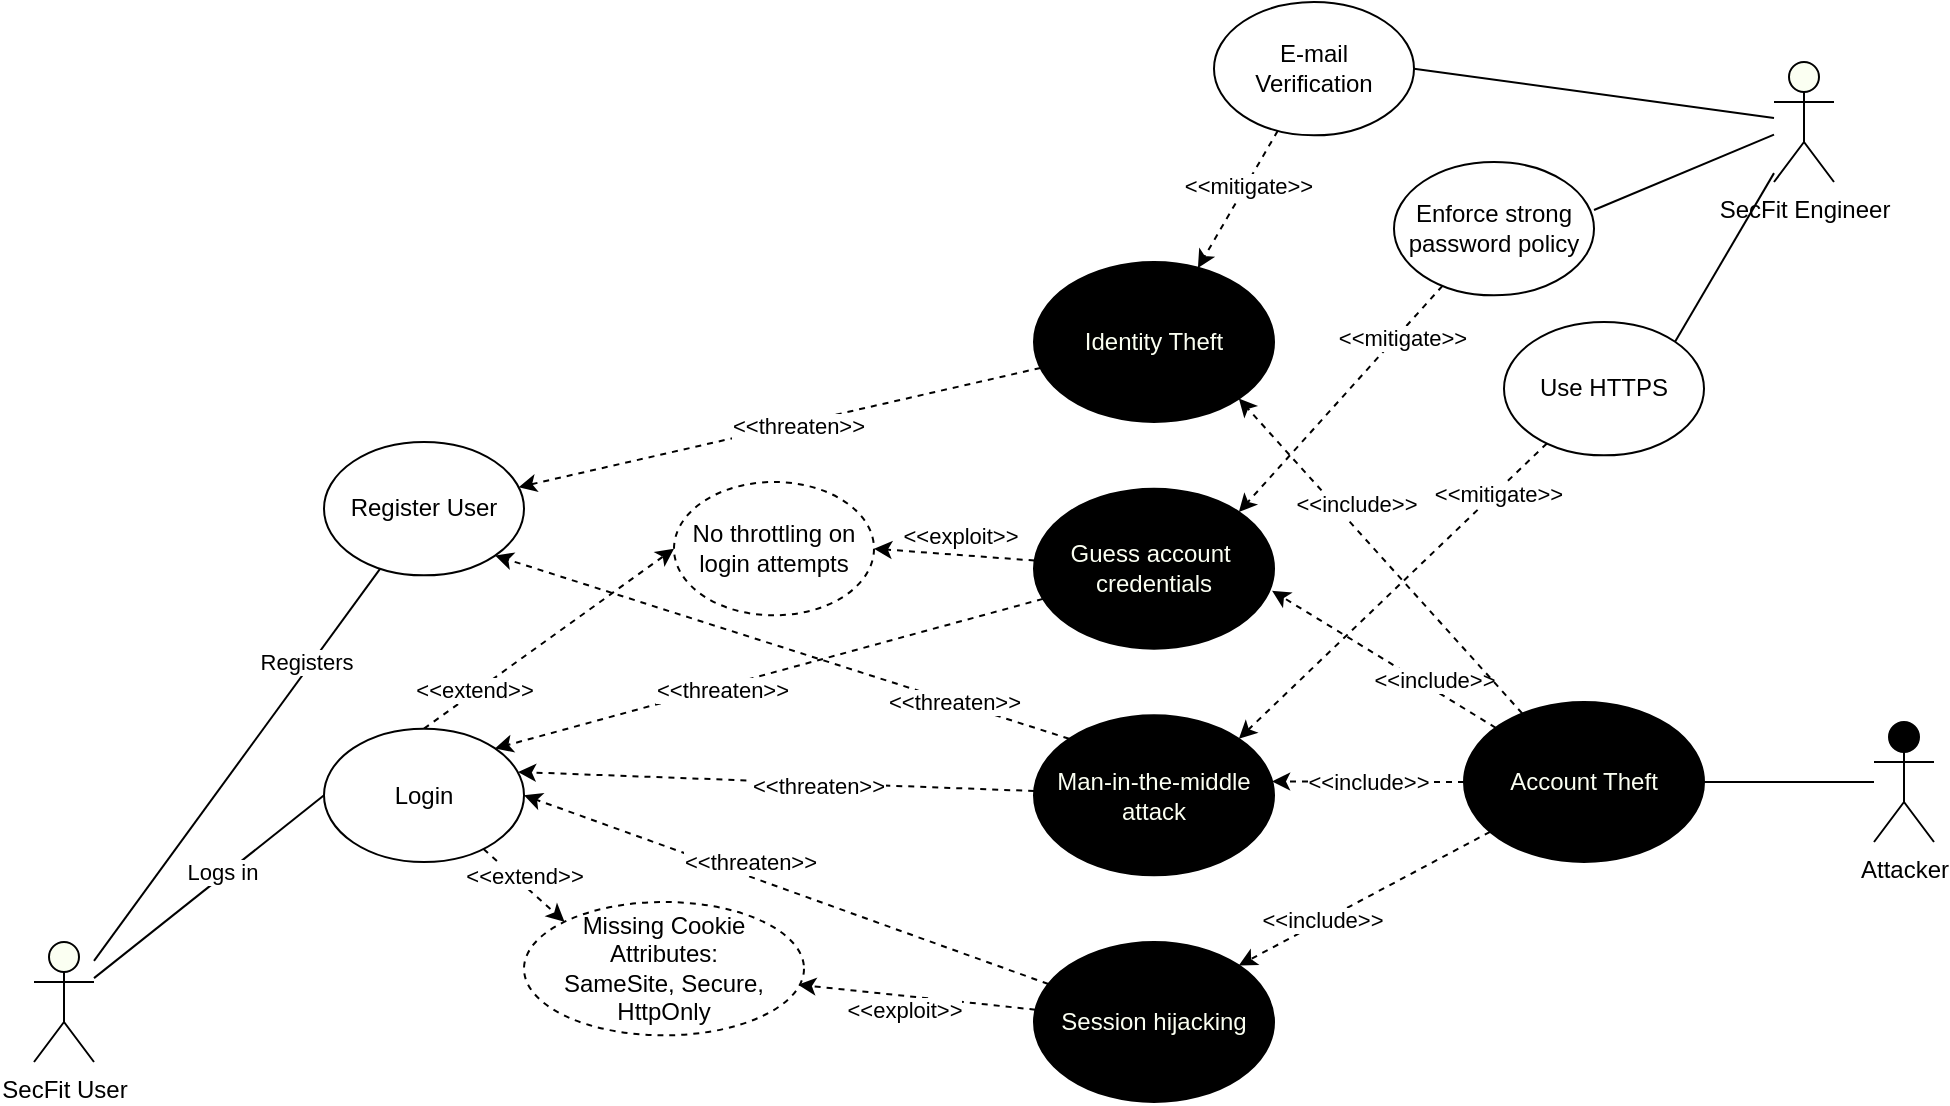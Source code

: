 <mxfile version="14.4.3" type="github">
  <diagram id="ryVlB7PdQjzx0bgTUUh0" name="Page-1">
    <mxGraphModel dx="1298" dy="702" grid="1" gridSize="10" guides="1" tooltips="1" connect="1" arrows="1" fold="1" page="1" pageScale="1" pageWidth="1654" pageHeight="1169" math="0" shadow="0">
      <root>
        <mxCell id="0" />
        <mxCell id="1" parent="0" />
        <mxCell id="sZjGSIEbr4CvCZts8M8v-53" style="edgeStyle=none;rounded=0;orthogonalLoop=1;jettySize=auto;html=1;entryX=1;entryY=0.5;entryDx=0;entryDy=0;endArrow=none;endFill=0;" parent="1" source="sZjGSIEbr4CvCZts8M8v-1" target="sZjGSIEbr4CvCZts8M8v-14" edge="1">
          <mxGeometry relative="1" as="geometry" />
        </mxCell>
        <mxCell id="sZjGSIEbr4CvCZts8M8v-1" value="Attacker" style="shape=umlActor;verticalLabelPosition=bottom;verticalAlign=top;html=1;outlineConnect=0;fillColor=#000000;" parent="1" vertex="1">
          <mxGeometry x="1230" y="380" width="30" height="60" as="geometry" />
        </mxCell>
        <mxCell id="sZjGSIEbr4CvCZts8M8v-20" style="edgeStyle=none;rounded=0;orthogonalLoop=1;jettySize=auto;html=1;endArrow=none;endFill=0;" parent="1" source="sZjGSIEbr4CvCZts8M8v-7" target="sZjGSIEbr4CvCZts8M8v-12" edge="1">
          <mxGeometry relative="1" as="geometry" />
        </mxCell>
        <mxCell id="sZjGSIEbr4CvCZts8M8v-21" value="Registers" style="edgeLabel;html=1;align=center;verticalAlign=middle;resizable=0;points=[];" parent="sZjGSIEbr4CvCZts8M8v-20" vertex="1" connectable="0">
          <mxGeometry x="0.382" y="-2" relative="1" as="geometry">
            <mxPoint x="4.63" y="-15.59" as="offset" />
          </mxGeometry>
        </mxCell>
        <mxCell id="sZjGSIEbr4CvCZts8M8v-22" style="edgeStyle=none;rounded=0;orthogonalLoop=1;jettySize=auto;html=1;entryX=0;entryY=0.5;entryDx=0;entryDy=0;endArrow=none;endFill=0;" parent="1" source="sZjGSIEbr4CvCZts8M8v-7" target="sZjGSIEbr4CvCZts8M8v-8" edge="1">
          <mxGeometry relative="1" as="geometry" />
        </mxCell>
        <mxCell id="sZjGSIEbr4CvCZts8M8v-25" value="Logs in" style="edgeLabel;html=1;align=center;verticalAlign=middle;resizable=0;points=[];" parent="sZjGSIEbr4CvCZts8M8v-22" vertex="1" connectable="0">
          <mxGeometry x="0.126" y="2" relative="1" as="geometry">
            <mxPoint as="offset" />
          </mxGeometry>
        </mxCell>
        <mxCell id="sZjGSIEbr4CvCZts8M8v-7" value="SecFit User" style="shape=umlActor;verticalLabelPosition=bottom;verticalAlign=top;html=1;outlineConnect=0;fillColor=#FBFFF2;" parent="1" vertex="1">
          <mxGeometry x="310" y="490.0" width="30" height="60" as="geometry" />
        </mxCell>
        <mxCell id="sZjGSIEbr4CvCZts8M8v-43" style="edgeStyle=none;rounded=0;orthogonalLoop=1;jettySize=auto;html=1;entryX=0;entryY=0.5;entryDx=0;entryDy=0;dashed=1;exitX=0.5;exitY=0;exitDx=0;exitDy=0;" parent="1" source="sZjGSIEbr4CvCZts8M8v-8" target="sZjGSIEbr4CvCZts8M8v-42" edge="1">
          <mxGeometry relative="1" as="geometry" />
        </mxCell>
        <mxCell id="sZjGSIEbr4CvCZts8M8v-50" value="&amp;lt;&amp;lt;extend&amp;gt;&amp;gt;" style="edgeLabel;html=1;align=center;verticalAlign=middle;resizable=0;points=[];" parent="sZjGSIEbr4CvCZts8M8v-43" vertex="1" connectable="0">
          <mxGeometry x="-0.451" y="2" relative="1" as="geometry">
            <mxPoint x="-8.9" y="6.52" as="offset" />
          </mxGeometry>
        </mxCell>
        <mxCell id="sZjGSIEbr4CvCZts8M8v-70" style="edgeStyle=none;rounded=0;orthogonalLoop=1;jettySize=auto;html=1;dashed=1;entryX=0;entryY=0;entryDx=0;entryDy=0;" parent="1" source="sZjGSIEbr4CvCZts8M8v-8" target="sZjGSIEbr4CvCZts8M8v-71" edge="1">
          <mxGeometry relative="1" as="geometry">
            <mxPoint x="625" y="480" as="targetPoint" />
          </mxGeometry>
        </mxCell>
        <mxCell id="sZjGSIEbr4CvCZts8M8v-73" value="&amp;lt;&amp;lt;extend&amp;gt;&amp;gt;" style="edgeLabel;html=1;align=center;verticalAlign=middle;resizable=0;points=[];" parent="sZjGSIEbr4CvCZts8M8v-70" vertex="1" connectable="0">
          <mxGeometry x="0.284" y="2" relative="1" as="geometry">
            <mxPoint x="-7.43" y="-8.83" as="offset" />
          </mxGeometry>
        </mxCell>
        <mxCell id="sZjGSIEbr4CvCZts8M8v-8" value="Login" style="ellipse;whiteSpace=wrap;html=1;" parent="1" vertex="1">
          <mxGeometry x="455" y="383.33" width="100" height="66.67" as="geometry" />
        </mxCell>
        <mxCell id="dVIonwqCxStYmmZDMTs0-17" style="edgeStyle=none;rounded=0;orthogonalLoop=1;jettySize=auto;html=1;entryX=0.97;entryY=0.325;entryDx=0;entryDy=0;dashed=1;endArrow=classic;endFill=1;entryPerimeter=0;" parent="1" source="sZjGSIEbr4CvCZts8M8v-11" target="sZjGSIEbr4CvCZts8M8v-8" edge="1">
          <mxGeometry relative="1" as="geometry" />
        </mxCell>
        <mxCell id="dVIonwqCxStYmmZDMTs0-18" value="&amp;lt;&amp;lt;threaten&amp;gt;&amp;gt;" style="edgeLabel;html=1;align=center;verticalAlign=middle;resizable=0;points=[];" parent="dVIonwqCxStYmmZDMTs0-17" vertex="1" connectable="0">
          <mxGeometry x="-0.162" y="2" relative="1" as="geometry">
            <mxPoint y="-1" as="offset" />
          </mxGeometry>
        </mxCell>
        <mxCell id="sZjGSIEbr4CvCZts8M8v-11" value="&lt;font color=&quot;#fbfff2&quot;&gt;Man-in-the-middle&lt;br&gt;attack&lt;br&gt;&lt;/font&gt;" style="ellipse;whiteSpace=wrap;html=1;fillColor=#000000;" parent="1" vertex="1">
          <mxGeometry x="810" y="376.67" width="120" height="80" as="geometry" />
        </mxCell>
        <mxCell id="sZjGSIEbr4CvCZts8M8v-12" value="Register User" style="ellipse;whiteSpace=wrap;html=1;" parent="1" vertex="1">
          <mxGeometry x="455" y="240" width="100" height="66.67" as="geometry" />
        </mxCell>
        <mxCell id="dVIonwqCxStYmmZDMTs0-7" style="edgeStyle=none;rounded=0;orthogonalLoop=1;jettySize=auto;html=1;entryX=1;entryY=0;entryDx=0;entryDy=0;endArrow=classic;endFill=1;dashed=1;" parent="1" source="sZjGSIEbr4CvCZts8M8v-13" target="sZjGSIEbr4CvCZts8M8v-11" edge="1">
          <mxGeometry relative="1" as="geometry" />
        </mxCell>
        <mxCell id="dVIonwqCxStYmmZDMTs0-8" value="&amp;lt;&amp;lt;mitigate&amp;gt;&amp;gt;" style="edgeLabel;html=1;align=center;verticalAlign=middle;resizable=0;points=[];" parent="dVIonwqCxStYmmZDMTs0-7" vertex="1" connectable="0">
          <mxGeometry x="-0.669" y="1" relative="1" as="geometry">
            <mxPoint as="offset" />
          </mxGeometry>
        </mxCell>
        <mxCell id="sZjGSIEbr4CvCZts8M8v-13" value="Use HTTPS" style="ellipse;whiteSpace=wrap;html=1;" parent="1" vertex="1">
          <mxGeometry x="1045" y="180" width="100" height="66.67" as="geometry" />
        </mxCell>
        <mxCell id="sZjGSIEbr4CvCZts8M8v-47" value="&amp;lt;&amp;lt;include&amp;gt;&amp;gt;" style="edgeStyle=none;rounded=0;orthogonalLoop=1;jettySize=auto;html=1;entryX=0.992;entryY=0.638;entryDx=0;entryDy=0;entryPerimeter=0;dashed=1;" parent="1" source="sZjGSIEbr4CvCZts8M8v-14" target="sZjGSIEbr4CvCZts8M8v-29" edge="1">
          <mxGeometry x="-0.416" y="-3" relative="1" as="geometry">
            <mxPoint y="-1" as="offset" />
          </mxGeometry>
        </mxCell>
        <mxCell id="sZjGSIEbr4CvCZts8M8v-48" value="&amp;lt;&amp;lt;include&amp;gt;&amp;gt;" style="edgeStyle=none;rounded=0;orthogonalLoop=1;jettySize=auto;html=1;entryX=0.992;entryY=0.413;entryDx=0;entryDy=0;entryPerimeter=0;dashed=1;" parent="1" source="sZjGSIEbr4CvCZts8M8v-14" target="sZjGSIEbr4CvCZts8M8v-11" edge="1">
          <mxGeometry relative="1" as="geometry" />
        </mxCell>
        <mxCell id="sZjGSIEbr4CvCZts8M8v-51" style="edgeStyle=none;rounded=0;orthogonalLoop=1;jettySize=auto;html=1;entryX=1;entryY=0;entryDx=0;entryDy=0;dashed=1;" parent="1" source="sZjGSIEbr4CvCZts8M8v-14" target="sZjGSIEbr4CvCZts8M8v-46" edge="1">
          <mxGeometry relative="1" as="geometry" />
        </mxCell>
        <mxCell id="sZjGSIEbr4CvCZts8M8v-52" value="&amp;lt;&amp;lt;include&amp;gt;&amp;gt;" style="edgeLabel;html=1;align=center;verticalAlign=middle;resizable=0;points=[];" parent="sZjGSIEbr4CvCZts8M8v-51" vertex="1" connectable="0">
          <mxGeometry x="0.337" y="-1" relative="1" as="geometry">
            <mxPoint as="offset" />
          </mxGeometry>
        </mxCell>
        <mxCell id="sZjGSIEbr4CvCZts8M8v-95" style="edgeStyle=none;rounded=0;orthogonalLoop=1;jettySize=auto;html=1;dashed=1;entryX=1;entryY=1;entryDx=0;entryDy=0;" parent="1" source="sZjGSIEbr4CvCZts8M8v-14" target="sZjGSIEbr4CvCZts8M8v-86" edge="1">
          <mxGeometry relative="1" as="geometry">
            <mxPoint x="1085" y="320" as="targetPoint" />
          </mxGeometry>
        </mxCell>
        <mxCell id="sZjGSIEbr4CvCZts8M8v-96" value="&amp;lt;&amp;lt;include&amp;gt;&amp;gt;" style="edgeLabel;html=1;align=center;verticalAlign=middle;resizable=0;points=[];" parent="sZjGSIEbr4CvCZts8M8v-95" vertex="1" connectable="0">
          <mxGeometry x="-0.04" y="4" relative="1" as="geometry">
            <mxPoint x="-12.91" y="-32.57" as="offset" />
          </mxGeometry>
        </mxCell>
        <mxCell id="sZjGSIEbr4CvCZts8M8v-14" value="&lt;font color=&quot;#fbfff2&quot;&gt;Account Theft&lt;br&gt;&lt;/font&gt;" style="ellipse;whiteSpace=wrap;html=1;fillColor=#000000;" parent="1" vertex="1">
          <mxGeometry x="1025" y="370" width="120" height="80" as="geometry" />
        </mxCell>
        <mxCell id="sZjGSIEbr4CvCZts8M8v-82" style="edgeStyle=none;rounded=0;orthogonalLoop=1;jettySize=auto;html=1;entryX=1;entryY=0.36;entryDx=0;entryDy=0;entryPerimeter=0;endArrow=none;endFill=0;" parent="1" source="sZjGSIEbr4CvCZts8M8v-19" target="sZjGSIEbr4CvCZts8M8v-28" edge="1">
          <mxGeometry relative="1" as="geometry" />
        </mxCell>
        <mxCell id="sZjGSIEbr4CvCZts8M8v-88" style="edgeStyle=none;rounded=0;orthogonalLoop=1;jettySize=auto;html=1;entryX=1;entryY=0.5;entryDx=0;entryDy=0;endArrow=none;endFill=0;" parent="1" source="sZjGSIEbr4CvCZts8M8v-19" target="sZjGSIEbr4CvCZts8M8v-84" edge="1">
          <mxGeometry relative="1" as="geometry" />
        </mxCell>
        <mxCell id="dVIonwqCxStYmmZDMTs0-6" style="rounded=0;orthogonalLoop=1;jettySize=auto;html=1;entryX=1;entryY=0;entryDx=0;entryDy=0;endArrow=none;endFill=0;" parent="1" source="sZjGSIEbr4CvCZts8M8v-19" target="sZjGSIEbr4CvCZts8M8v-13" edge="1">
          <mxGeometry relative="1" as="geometry" />
        </mxCell>
        <mxCell id="sZjGSIEbr4CvCZts8M8v-19" value="SecFit Engineer" style="shape=umlActor;verticalLabelPosition=bottom;verticalAlign=top;html=1;outlineConnect=0;fillColor=#FBFFF2;" parent="1" vertex="1">
          <mxGeometry x="1180" y="50" width="30" height="60" as="geometry" />
        </mxCell>
        <mxCell id="sZjGSIEbr4CvCZts8M8v-34" style="edgeStyle=none;rounded=0;orthogonalLoop=1;jettySize=auto;html=1;entryX=1;entryY=0;entryDx=0;entryDy=0;dashed=1;" parent="1" source="sZjGSIEbr4CvCZts8M8v-28" target="sZjGSIEbr4CvCZts8M8v-29" edge="1">
          <mxGeometry relative="1" as="geometry" />
        </mxCell>
        <mxCell id="sZjGSIEbr4CvCZts8M8v-35" value="&amp;lt;&amp;lt;mitigate&amp;gt;&amp;gt;" style="edgeLabel;html=1;align=center;verticalAlign=middle;resizable=0;points=[];" parent="sZjGSIEbr4CvCZts8M8v-34" vertex="1" connectable="0">
          <mxGeometry x="-0.385" y="-1" relative="1" as="geometry">
            <mxPoint x="11.26" y="-8.32" as="offset" />
          </mxGeometry>
        </mxCell>
        <mxCell id="sZjGSIEbr4CvCZts8M8v-28" value="Enforce strong&lt;br&gt;password policy" style="ellipse;whiteSpace=wrap;html=1;" parent="1" vertex="1">
          <mxGeometry x="990" y="100" width="100" height="66.67" as="geometry" />
        </mxCell>
        <mxCell id="sZjGSIEbr4CvCZts8M8v-62" style="edgeStyle=none;rounded=0;orthogonalLoop=1;jettySize=auto;html=1;entryX=1;entryY=0.5;entryDx=0;entryDy=0;dashed=1;" parent="1" source="sZjGSIEbr4CvCZts8M8v-29" target="sZjGSIEbr4CvCZts8M8v-42" edge="1">
          <mxGeometry relative="1" as="geometry" />
        </mxCell>
        <mxCell id="sZjGSIEbr4CvCZts8M8v-63" value="&amp;lt;&amp;lt;exploit&amp;gt;&amp;gt;" style="edgeLabel;html=1;align=center;verticalAlign=middle;resizable=0;points=[];" parent="sZjGSIEbr4CvCZts8M8v-62" vertex="1" connectable="0">
          <mxGeometry x="0.275" y="-1" relative="1" as="geometry">
            <mxPoint x="13.87" y="-7.47" as="offset" />
          </mxGeometry>
        </mxCell>
        <mxCell id="dVIonwqCxStYmmZDMTs0-19" style="edgeStyle=none;rounded=0;orthogonalLoop=1;jettySize=auto;html=1;dashed=1;endArrow=classic;endFill=1;entryX=1;entryY=0;entryDx=0;entryDy=0;" parent="1" source="sZjGSIEbr4CvCZts8M8v-29" target="sZjGSIEbr4CvCZts8M8v-8" edge="1">
          <mxGeometry relative="1" as="geometry" />
        </mxCell>
        <mxCell id="dVIonwqCxStYmmZDMTs0-20" value="&amp;lt;&amp;lt;threaten&amp;gt;&amp;gt;" style="edgeLabel;html=1;align=center;verticalAlign=middle;resizable=0;points=[];" parent="dVIonwqCxStYmmZDMTs0-19" vertex="1" connectable="0">
          <mxGeometry x="0.124" relative="1" as="geometry">
            <mxPoint x="-6.63" y="3.5" as="offset" />
          </mxGeometry>
        </mxCell>
        <mxCell id="sZjGSIEbr4CvCZts8M8v-29" value="&lt;font color=&quot;#fbfff2&quot;&gt;Guess account&amp;nbsp;&lt;br&gt;credentials&lt;br&gt;&lt;/font&gt;" style="ellipse;whiteSpace=wrap;html=1;fillColor=#000000;" parent="1" vertex="1">
          <mxGeometry x="810" y="263.33" width="120" height="80" as="geometry" />
        </mxCell>
        <mxCell id="sZjGSIEbr4CvCZts8M8v-42" value="No throttling on&lt;br&gt;login attempts" style="ellipse;whiteSpace=wrap;html=1;dashed=1;" parent="1" vertex="1">
          <mxGeometry x="630" y="260.0" width="100" height="66.67" as="geometry" />
        </mxCell>
        <mxCell id="sZjGSIEbr4CvCZts8M8v-72" value="&amp;lt;&amp;lt;exploit&amp;gt;&amp;gt;" style="edgeStyle=none;rounded=0;orthogonalLoop=1;jettySize=auto;html=1;entryX=0.979;entryY=0.62;entryDx=0;entryDy=0;entryPerimeter=0;dashed=1;" parent="1" source="sZjGSIEbr4CvCZts8M8v-46" target="sZjGSIEbr4CvCZts8M8v-71" edge="1">
          <mxGeometry x="0.088" y="7" relative="1" as="geometry">
            <mxPoint as="offset" />
          </mxGeometry>
        </mxCell>
        <mxCell id="dVIonwqCxStYmmZDMTs0-15" style="edgeStyle=none;rounded=0;orthogonalLoop=1;jettySize=auto;html=1;entryX=1;entryY=0.5;entryDx=0;entryDy=0;dashed=1;endArrow=classic;endFill=1;" parent="1" source="sZjGSIEbr4CvCZts8M8v-46" target="sZjGSIEbr4CvCZts8M8v-8" edge="1">
          <mxGeometry relative="1" as="geometry" />
        </mxCell>
        <mxCell id="dVIonwqCxStYmmZDMTs0-16" value="&amp;lt;&amp;lt;threaten&amp;gt;&amp;gt;" style="edgeLabel;html=1;align=center;verticalAlign=middle;resizable=0;points=[];" parent="dVIonwqCxStYmmZDMTs0-15" vertex="1" connectable="0">
          <mxGeometry x="0.584" y="2" relative="1" as="geometry">
            <mxPoint x="59.13" y="11.72" as="offset" />
          </mxGeometry>
        </mxCell>
        <mxCell id="sZjGSIEbr4CvCZts8M8v-46" value="&lt;font color=&quot;#fbfff2&quot;&gt;Session hijacking&lt;br&gt;&lt;/font&gt;" style="ellipse;whiteSpace=wrap;html=1;fillColor=#000000;" parent="1" vertex="1">
          <mxGeometry x="810" y="490" width="120" height="80" as="geometry" />
        </mxCell>
        <mxCell id="sZjGSIEbr4CvCZts8M8v-71" value="Missing Cookie Attributes:&lt;br&gt;SameSite, Secure, HttpOnly" style="ellipse;whiteSpace=wrap;html=1;dashed=1;" parent="1" vertex="1">
          <mxGeometry x="555" y="470" width="140" height="66.67" as="geometry" />
        </mxCell>
        <mxCell id="dVIonwqCxStYmmZDMTs0-10" style="edgeStyle=none;rounded=0;orthogonalLoop=1;jettySize=auto;html=1;entryX=0.683;entryY=0.038;entryDx=0;entryDy=0;entryPerimeter=0;endArrow=classic;endFill=1;dashed=1;" parent="1" source="sZjGSIEbr4CvCZts8M8v-84" target="sZjGSIEbr4CvCZts8M8v-86" edge="1">
          <mxGeometry relative="1" as="geometry" />
        </mxCell>
        <mxCell id="dVIonwqCxStYmmZDMTs0-22" value="&amp;lt;&amp;lt;mitigate&amp;gt;&amp;gt;" style="edgeLabel;html=1;align=center;verticalAlign=middle;resizable=0;points=[];" parent="dVIonwqCxStYmmZDMTs0-10" vertex="1" connectable="0">
          <mxGeometry x="-0.233" y="1" relative="1" as="geometry">
            <mxPoint x="-1" as="offset" />
          </mxGeometry>
        </mxCell>
        <mxCell id="sZjGSIEbr4CvCZts8M8v-84" value="E-mail &lt;br&gt;Verification" style="ellipse;whiteSpace=wrap;html=1;" parent="1" vertex="1">
          <mxGeometry x="900" y="20" width="100" height="66.67" as="geometry" />
        </mxCell>
        <mxCell id="oDKWI_df3i786pfNXXXN-1" style="rounded=0;orthogonalLoop=1;jettySize=auto;html=1;dashed=1;" edge="1" parent="1" source="sZjGSIEbr4CvCZts8M8v-86" target="sZjGSIEbr4CvCZts8M8v-12">
          <mxGeometry relative="1" as="geometry" />
        </mxCell>
        <mxCell id="oDKWI_df3i786pfNXXXN-2" value="&amp;lt;&amp;lt;threaten&amp;gt;&amp;gt;" style="edgeLabel;html=1;align=center;verticalAlign=middle;resizable=0;points=[];" vertex="1" connectable="0" parent="oDKWI_df3i786pfNXXXN-1">
          <mxGeometry x="-0.077" y="1" relative="1" as="geometry">
            <mxPoint x="-1" as="offset" />
          </mxGeometry>
        </mxCell>
        <mxCell id="sZjGSIEbr4CvCZts8M8v-86" value="&lt;font color=&quot;#fbfff2&quot;&gt;Identity Theft&lt;br&gt;&lt;/font&gt;" style="ellipse;whiteSpace=wrap;html=1;fillColor=#000000;" parent="1" vertex="1">
          <mxGeometry x="810" y="150.0" width="120" height="80" as="geometry" />
        </mxCell>
        <mxCell id="oDKWI_df3i786pfNXXXN-3" style="edgeStyle=none;rounded=0;orthogonalLoop=1;jettySize=auto;html=1;entryX=1;entryY=1;entryDx=0;entryDy=0;dashed=1;endArrow=classic;endFill=1;exitX=0;exitY=0;exitDx=0;exitDy=0;" edge="1" parent="1" source="sZjGSIEbr4CvCZts8M8v-11" target="sZjGSIEbr4CvCZts8M8v-12">
          <mxGeometry relative="1" as="geometry">
            <mxPoint x="820.327" y="422.498" as="sourcePoint" />
            <mxPoint x="550.533" y="403.213" as="targetPoint" />
          </mxGeometry>
        </mxCell>
        <mxCell id="oDKWI_df3i786pfNXXXN-4" value="&amp;lt;&amp;lt;threaten&amp;gt;&amp;gt;" style="edgeLabel;html=1;align=center;verticalAlign=middle;resizable=0;points=[];" vertex="1" connectable="0" parent="oDKWI_df3i786pfNXXXN-3">
          <mxGeometry x="-0.162" y="2" relative="1" as="geometry">
            <mxPoint x="63.07" y="18.01" as="offset" />
          </mxGeometry>
        </mxCell>
      </root>
    </mxGraphModel>
  </diagram>
</mxfile>
